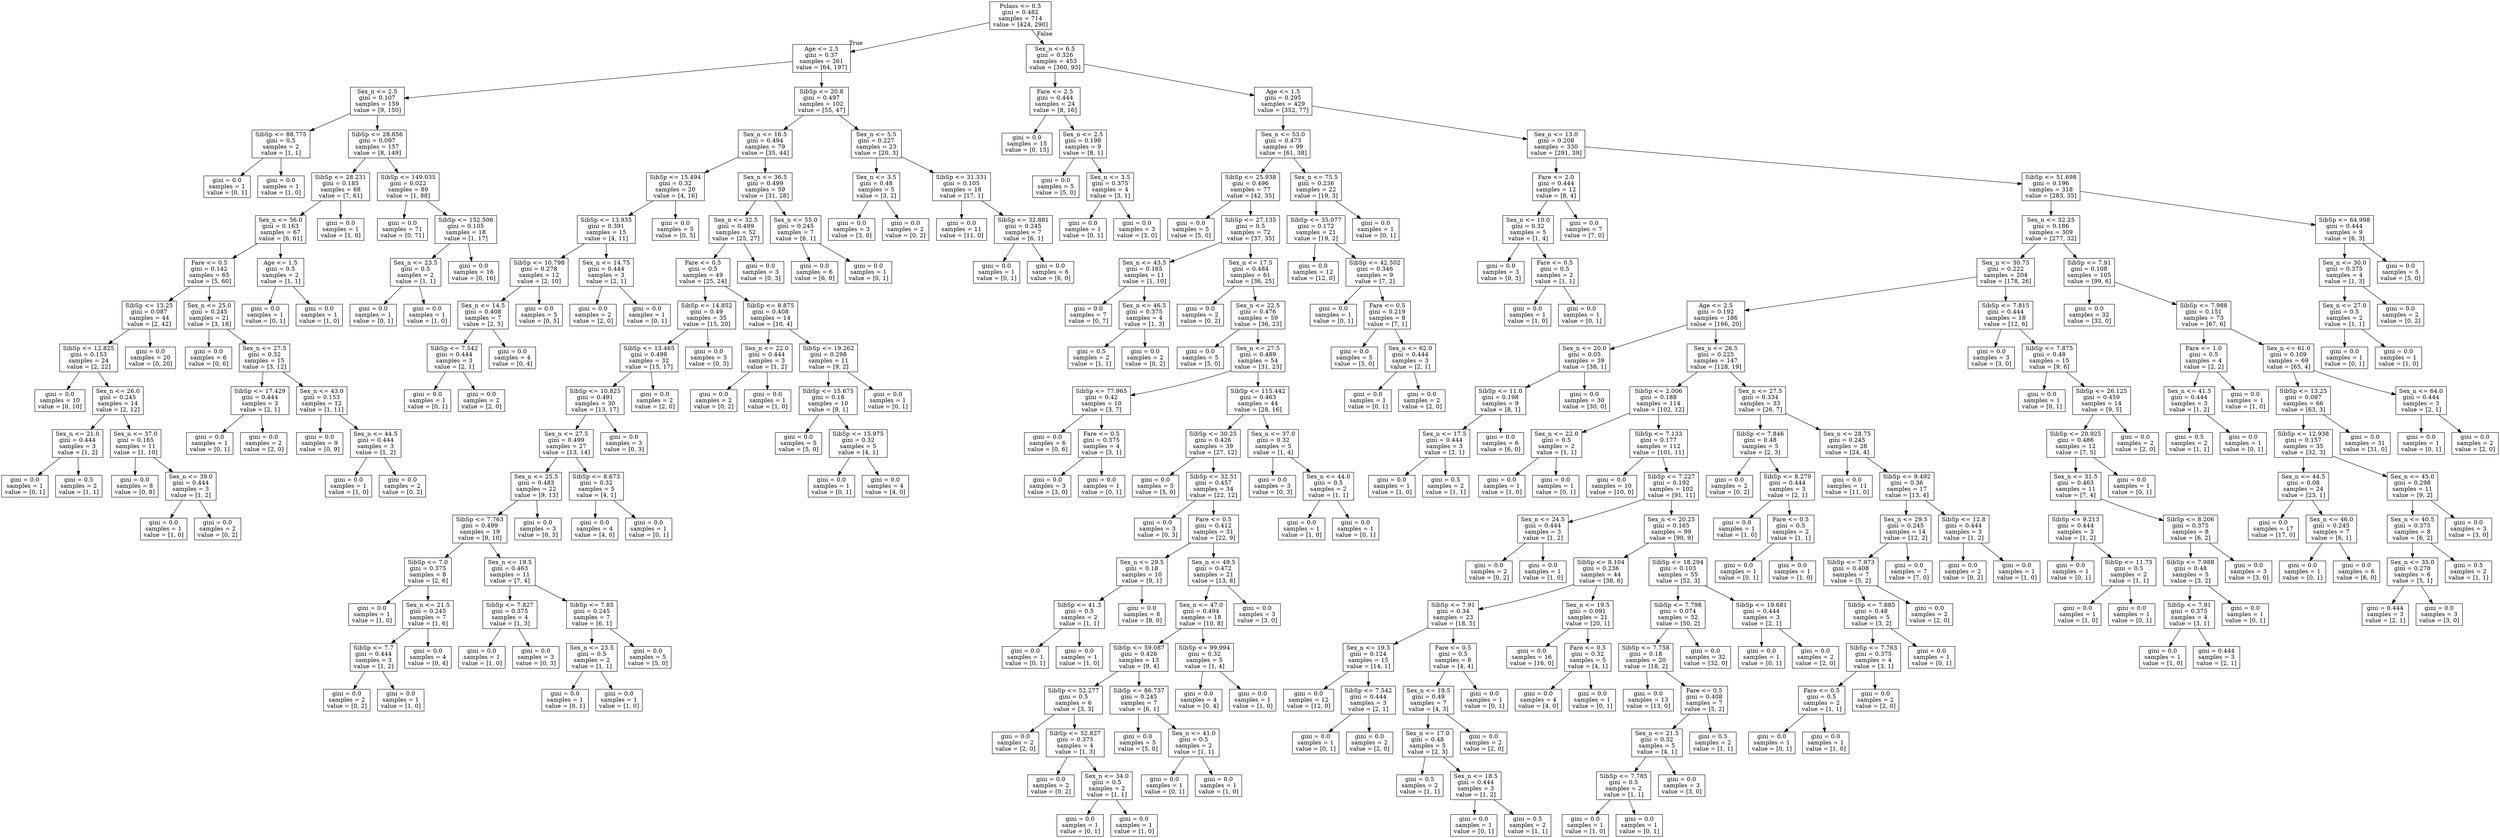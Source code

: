 digraph Tree {
node [shape=box] ;
0 [label="Pclass <= 0.5\ngini = 0.482\nsamples = 714\nvalue = [424, 290]"] ;
1 [label="Age <= 2.5\ngini = 0.37\nsamples = 261\nvalue = [64, 197]"] ;
0 -> 1 [labeldistance=2.5, labelangle=45, headlabel="True"] ;
2 [label="Sex_n <= 2.5\ngini = 0.107\nsamples = 159\nvalue = [9, 150]"] ;
1 -> 2 ;
3 [label="SibSp <= 88.775\ngini = 0.5\nsamples = 2\nvalue = [1, 1]"] ;
2 -> 3 ;
4 [label="gini = 0.0\nsamples = 1\nvalue = [0, 1]"] ;
3 -> 4 ;
5 [label="gini = 0.0\nsamples = 1\nvalue = [1, 0]"] ;
3 -> 5 ;
6 [label="SibSp <= 28.856\ngini = 0.097\nsamples = 157\nvalue = [8, 149]"] ;
2 -> 6 ;
7 [label="SibSp <= 28.231\ngini = 0.185\nsamples = 68\nvalue = [7, 61]"] ;
6 -> 7 ;
8 [label="Sex_n <= 56.0\ngini = 0.163\nsamples = 67\nvalue = [6, 61]"] ;
7 -> 8 ;
9 [label="Fare <= 0.5\ngini = 0.142\nsamples = 65\nvalue = [5, 60]"] ;
8 -> 9 ;
10 [label="SibSp <= 13.25\ngini = 0.087\nsamples = 44\nvalue = [2, 42]"] ;
9 -> 10 ;
11 [label="SibSp <= 12.825\ngini = 0.153\nsamples = 24\nvalue = [2, 22]"] ;
10 -> 11 ;
12 [label="gini = 0.0\nsamples = 10\nvalue = [0, 10]"] ;
11 -> 12 ;
13 [label="Sex_n <= 26.0\ngini = 0.245\nsamples = 14\nvalue = [2, 12]"] ;
11 -> 13 ;
14 [label="Sex_n <= 21.0\ngini = 0.444\nsamples = 3\nvalue = [1, 2]"] ;
13 -> 14 ;
15 [label="gini = 0.0\nsamples = 1\nvalue = [0, 1]"] ;
14 -> 15 ;
16 [label="gini = 0.5\nsamples = 2\nvalue = [1, 1]"] ;
14 -> 16 ;
17 [label="Sex_n <= 37.0\ngini = 0.165\nsamples = 11\nvalue = [1, 10]"] ;
13 -> 17 ;
18 [label="gini = 0.0\nsamples = 8\nvalue = [0, 8]"] ;
17 -> 18 ;
19 [label="Sex_n <= 39.0\ngini = 0.444\nsamples = 3\nvalue = [1, 2]"] ;
17 -> 19 ;
20 [label="gini = 0.0\nsamples = 1\nvalue = [1, 0]"] ;
19 -> 20 ;
21 [label="gini = 0.0\nsamples = 2\nvalue = [0, 2]"] ;
19 -> 21 ;
22 [label="gini = 0.0\nsamples = 20\nvalue = [0, 20]"] ;
10 -> 22 ;
23 [label="Sex_n <= 25.0\ngini = 0.245\nsamples = 21\nvalue = [3, 18]"] ;
9 -> 23 ;
24 [label="gini = 0.0\nsamples = 6\nvalue = [0, 6]"] ;
23 -> 24 ;
25 [label="Sex_n <= 27.5\ngini = 0.32\nsamples = 15\nvalue = [3, 12]"] ;
23 -> 25 ;
26 [label="SibSp <= 17.429\ngini = 0.444\nsamples = 3\nvalue = [2, 1]"] ;
25 -> 26 ;
27 [label="gini = 0.0\nsamples = 1\nvalue = [0, 1]"] ;
26 -> 27 ;
28 [label="gini = 0.0\nsamples = 2\nvalue = [2, 0]"] ;
26 -> 28 ;
29 [label="Sex_n <= 43.0\ngini = 0.153\nsamples = 12\nvalue = [1, 11]"] ;
25 -> 29 ;
30 [label="gini = 0.0\nsamples = 9\nvalue = [0, 9]"] ;
29 -> 30 ;
31 [label="Sex_n <= 44.5\ngini = 0.444\nsamples = 3\nvalue = [1, 2]"] ;
29 -> 31 ;
32 [label="gini = 0.0\nsamples = 1\nvalue = [1, 0]"] ;
31 -> 32 ;
33 [label="gini = 0.0\nsamples = 2\nvalue = [0, 2]"] ;
31 -> 33 ;
34 [label="Age <= 1.5\ngini = 0.5\nsamples = 2\nvalue = [1, 1]"] ;
8 -> 34 ;
35 [label="gini = 0.0\nsamples = 1\nvalue = [0, 1]"] ;
34 -> 35 ;
36 [label="gini = 0.0\nsamples = 1\nvalue = [1, 0]"] ;
34 -> 36 ;
37 [label="gini = 0.0\nsamples = 1\nvalue = [1, 0]"] ;
7 -> 37 ;
38 [label="SibSp <= 149.035\ngini = 0.022\nsamples = 89\nvalue = [1, 88]"] ;
6 -> 38 ;
39 [label="gini = 0.0\nsamples = 71\nvalue = [0, 71]"] ;
38 -> 39 ;
40 [label="SibSp <= 152.506\ngini = 0.105\nsamples = 18\nvalue = [1, 17]"] ;
38 -> 40 ;
41 [label="Sex_n <= 23.5\ngini = 0.5\nsamples = 2\nvalue = [1, 1]"] ;
40 -> 41 ;
42 [label="gini = 0.0\nsamples = 1\nvalue = [0, 1]"] ;
41 -> 42 ;
43 [label="gini = 0.0\nsamples = 1\nvalue = [1, 0]"] ;
41 -> 43 ;
44 [label="gini = 0.0\nsamples = 16\nvalue = [0, 16]"] ;
40 -> 44 ;
45 [label="SibSp <= 20.8\ngini = 0.497\nsamples = 102\nvalue = [55, 47]"] ;
1 -> 45 ;
46 [label="Sex_n <= 16.5\ngini = 0.494\nsamples = 79\nvalue = [35, 44]"] ;
45 -> 46 ;
47 [label="SibSp <= 15.494\ngini = 0.32\nsamples = 20\nvalue = [4, 16]"] ;
46 -> 47 ;
48 [label="SibSp <= 13.935\ngini = 0.391\nsamples = 15\nvalue = [4, 11]"] ;
47 -> 48 ;
49 [label="SibSp <= 10.798\ngini = 0.278\nsamples = 12\nvalue = [2, 10]"] ;
48 -> 49 ;
50 [label="Sex_n <= 14.5\ngini = 0.408\nsamples = 7\nvalue = [2, 5]"] ;
49 -> 50 ;
51 [label="SibSp <= 7.542\ngini = 0.444\nsamples = 3\nvalue = [2, 1]"] ;
50 -> 51 ;
52 [label="gini = 0.0\nsamples = 1\nvalue = [0, 1]"] ;
51 -> 52 ;
53 [label="gini = 0.0\nsamples = 2\nvalue = [2, 0]"] ;
51 -> 53 ;
54 [label="gini = 0.0\nsamples = 4\nvalue = [0, 4]"] ;
50 -> 54 ;
55 [label="gini = 0.0\nsamples = 5\nvalue = [0, 5]"] ;
49 -> 55 ;
56 [label="Sex_n <= 14.75\ngini = 0.444\nsamples = 3\nvalue = [2, 1]"] ;
48 -> 56 ;
57 [label="gini = 0.0\nsamples = 2\nvalue = [2, 0]"] ;
56 -> 57 ;
58 [label="gini = 0.0\nsamples = 1\nvalue = [0, 1]"] ;
56 -> 58 ;
59 [label="gini = 0.0\nsamples = 5\nvalue = [0, 5]"] ;
47 -> 59 ;
60 [label="Sex_n <= 36.5\ngini = 0.499\nsamples = 59\nvalue = [31, 28]"] ;
46 -> 60 ;
61 [label="Sex_n <= 32.5\ngini = 0.499\nsamples = 52\nvalue = [25, 27]"] ;
60 -> 61 ;
62 [label="Fare <= 0.5\ngini = 0.5\nsamples = 49\nvalue = [25, 24]"] ;
61 -> 62 ;
63 [label="SibSp <= 14.852\ngini = 0.49\nsamples = 35\nvalue = [15, 20]"] ;
62 -> 63 ;
64 [label="SibSp <= 13.465\ngini = 0.498\nsamples = 32\nvalue = [15, 17]"] ;
63 -> 64 ;
65 [label="SibSp <= 10.825\ngini = 0.491\nsamples = 30\nvalue = [13, 17]"] ;
64 -> 65 ;
66 [label="Sex_n <= 27.5\ngini = 0.499\nsamples = 27\nvalue = [13, 14]"] ;
65 -> 66 ;
67 [label="Sex_n <= 25.5\ngini = 0.483\nsamples = 22\nvalue = [9, 13]"] ;
66 -> 67 ;
68 [label="SibSp <= 7.763\ngini = 0.499\nsamples = 19\nvalue = [9, 10]"] ;
67 -> 68 ;
69 [label="SibSp <= 7.0\ngini = 0.375\nsamples = 8\nvalue = [2, 6]"] ;
68 -> 69 ;
70 [label="gini = 0.0\nsamples = 1\nvalue = [1, 0]"] ;
69 -> 70 ;
71 [label="Sex_n <= 21.5\ngini = 0.245\nsamples = 7\nvalue = [1, 6]"] ;
69 -> 71 ;
72 [label="SibSp <= 7.7\ngini = 0.444\nsamples = 3\nvalue = [1, 2]"] ;
71 -> 72 ;
73 [label="gini = 0.0\nsamples = 2\nvalue = [0, 2]"] ;
72 -> 73 ;
74 [label="gini = 0.0\nsamples = 1\nvalue = [1, 0]"] ;
72 -> 74 ;
75 [label="gini = 0.0\nsamples = 4\nvalue = [0, 4]"] ;
71 -> 75 ;
76 [label="Sex_n <= 19.5\ngini = 0.463\nsamples = 11\nvalue = [7, 4]"] ;
68 -> 76 ;
77 [label="SibSp <= 7.827\ngini = 0.375\nsamples = 4\nvalue = [1, 3]"] ;
76 -> 77 ;
78 [label="gini = 0.0\nsamples = 1\nvalue = [1, 0]"] ;
77 -> 78 ;
79 [label="gini = 0.0\nsamples = 3\nvalue = [0, 3]"] ;
77 -> 79 ;
80 [label="SibSp <= 7.85\ngini = 0.245\nsamples = 7\nvalue = [6, 1]"] ;
76 -> 80 ;
81 [label="Sex_n <= 23.5\ngini = 0.5\nsamples = 2\nvalue = [1, 1]"] ;
80 -> 81 ;
82 [label="gini = 0.0\nsamples = 1\nvalue = [0, 1]"] ;
81 -> 82 ;
83 [label="gini = 0.0\nsamples = 1\nvalue = [1, 0]"] ;
81 -> 83 ;
84 [label="gini = 0.0\nsamples = 5\nvalue = [5, 0]"] ;
80 -> 84 ;
85 [label="gini = 0.0\nsamples = 3\nvalue = [0, 3]"] ;
67 -> 85 ;
86 [label="SibSp <= 8.673\ngini = 0.32\nsamples = 5\nvalue = [4, 1]"] ;
66 -> 86 ;
87 [label="gini = 0.0\nsamples = 4\nvalue = [4, 0]"] ;
86 -> 87 ;
88 [label="gini = 0.0\nsamples = 1\nvalue = [0, 1]"] ;
86 -> 88 ;
89 [label="gini = 0.0\nsamples = 3\nvalue = [0, 3]"] ;
65 -> 89 ;
90 [label="gini = 0.0\nsamples = 2\nvalue = [2, 0]"] ;
64 -> 90 ;
91 [label="gini = 0.0\nsamples = 3\nvalue = [0, 3]"] ;
63 -> 91 ;
92 [label="SibSp <= 8.875\ngini = 0.408\nsamples = 14\nvalue = [10, 4]"] ;
62 -> 92 ;
93 [label="Sex_n <= 22.0\ngini = 0.444\nsamples = 3\nvalue = [1, 2]"] ;
92 -> 93 ;
94 [label="gini = 0.0\nsamples = 2\nvalue = [0, 2]"] ;
93 -> 94 ;
95 [label="gini = 0.0\nsamples = 1\nvalue = [1, 0]"] ;
93 -> 95 ;
96 [label="SibSp <= 19.262\ngini = 0.298\nsamples = 11\nvalue = [9, 2]"] ;
92 -> 96 ;
97 [label="SibSp <= 15.675\ngini = 0.18\nsamples = 10\nvalue = [9, 1]"] ;
96 -> 97 ;
98 [label="gini = 0.0\nsamples = 5\nvalue = [5, 0]"] ;
97 -> 98 ;
99 [label="SibSp <= 15.975\ngini = 0.32\nsamples = 5\nvalue = [4, 1]"] ;
97 -> 99 ;
100 [label="gini = 0.0\nsamples = 1\nvalue = [0, 1]"] ;
99 -> 100 ;
101 [label="gini = 0.0\nsamples = 4\nvalue = [4, 0]"] ;
99 -> 101 ;
102 [label="gini = 0.0\nsamples = 1\nvalue = [0, 1]"] ;
96 -> 102 ;
103 [label="gini = 0.0\nsamples = 3\nvalue = [0, 3]"] ;
61 -> 103 ;
104 [label="Sex_n <= 55.0\ngini = 0.245\nsamples = 7\nvalue = [6, 1]"] ;
60 -> 104 ;
105 [label="gini = 0.0\nsamples = 6\nvalue = [6, 0]"] ;
104 -> 105 ;
106 [label="gini = 0.0\nsamples = 1\nvalue = [0, 1]"] ;
104 -> 106 ;
107 [label="Sex_n <= 5.5\ngini = 0.227\nsamples = 23\nvalue = [20, 3]"] ;
45 -> 107 ;
108 [label="Sex_n <= 3.5\ngini = 0.48\nsamples = 5\nvalue = [3, 2]"] ;
107 -> 108 ;
109 [label="gini = 0.0\nsamples = 3\nvalue = [3, 0]"] ;
108 -> 109 ;
110 [label="gini = 0.0\nsamples = 2\nvalue = [0, 2]"] ;
108 -> 110 ;
111 [label="SibSp <= 31.331\ngini = 0.105\nsamples = 18\nvalue = [17, 1]"] ;
107 -> 111 ;
112 [label="gini = 0.0\nsamples = 11\nvalue = [11, 0]"] ;
111 -> 112 ;
113 [label="SibSp <= 32.881\ngini = 0.245\nsamples = 7\nvalue = [6, 1]"] ;
111 -> 113 ;
114 [label="gini = 0.0\nsamples = 1\nvalue = [0, 1]"] ;
113 -> 114 ;
115 [label="gini = 0.0\nsamples = 6\nvalue = [6, 0]"] ;
113 -> 115 ;
116 [label="Sex_n <= 6.5\ngini = 0.326\nsamples = 453\nvalue = [360, 93]"] ;
0 -> 116 [labeldistance=2.5, labelangle=-45, headlabel="False"] ;
117 [label="Fare <= 2.5\ngini = 0.444\nsamples = 24\nvalue = [8, 16]"] ;
116 -> 117 ;
118 [label="gini = 0.0\nsamples = 15\nvalue = [0, 15]"] ;
117 -> 118 ;
119 [label="Sex_n <= 2.5\ngini = 0.198\nsamples = 9\nvalue = [8, 1]"] ;
117 -> 119 ;
120 [label="gini = 0.0\nsamples = 5\nvalue = [5, 0]"] ;
119 -> 120 ;
121 [label="Sex_n <= 3.5\ngini = 0.375\nsamples = 4\nvalue = [3, 1]"] ;
119 -> 121 ;
122 [label="gini = 0.0\nsamples = 1\nvalue = [0, 1]"] ;
121 -> 122 ;
123 [label="gini = 0.0\nsamples = 3\nvalue = [3, 0]"] ;
121 -> 123 ;
124 [label="Age <= 1.5\ngini = 0.295\nsamples = 429\nvalue = [352, 77]"] ;
116 -> 124 ;
125 [label="Sex_n <= 53.0\ngini = 0.473\nsamples = 99\nvalue = [61, 38]"] ;
124 -> 125 ;
126 [label="SibSp <= 25.938\ngini = 0.496\nsamples = 77\nvalue = [42, 35]"] ;
125 -> 126 ;
127 [label="gini = 0.0\nsamples = 5\nvalue = [5, 0]"] ;
126 -> 127 ;
128 [label="SibSp <= 27.135\ngini = 0.5\nsamples = 72\nvalue = [37, 35]"] ;
126 -> 128 ;
129 [label="Sex_n <= 43.5\ngini = 0.165\nsamples = 11\nvalue = [1, 10]"] ;
128 -> 129 ;
130 [label="gini = 0.0\nsamples = 7\nvalue = [0, 7]"] ;
129 -> 130 ;
131 [label="Sex_n <= 46.5\ngini = 0.375\nsamples = 4\nvalue = [1, 3]"] ;
129 -> 131 ;
132 [label="gini = 0.5\nsamples = 2\nvalue = [1, 1]"] ;
131 -> 132 ;
133 [label="gini = 0.0\nsamples = 2\nvalue = [0, 2]"] ;
131 -> 133 ;
134 [label="Sex_n <= 17.5\ngini = 0.484\nsamples = 61\nvalue = [36, 25]"] ;
128 -> 134 ;
135 [label="gini = 0.0\nsamples = 2\nvalue = [0, 2]"] ;
134 -> 135 ;
136 [label="Sex_n <= 22.5\ngini = 0.476\nsamples = 59\nvalue = [36, 23]"] ;
134 -> 136 ;
137 [label="gini = 0.0\nsamples = 5\nvalue = [5, 0]"] ;
136 -> 137 ;
138 [label="Sex_n <= 27.5\ngini = 0.489\nsamples = 54\nvalue = [31, 23]"] ;
136 -> 138 ;
139 [label="SibSp <= 77.965\ngini = 0.42\nsamples = 10\nvalue = [3, 7]"] ;
138 -> 139 ;
140 [label="gini = 0.0\nsamples = 6\nvalue = [0, 6]"] ;
139 -> 140 ;
141 [label="Fare <= 0.5\ngini = 0.375\nsamples = 4\nvalue = [3, 1]"] ;
139 -> 141 ;
142 [label="gini = 0.0\nsamples = 3\nvalue = [3, 0]"] ;
141 -> 142 ;
143 [label="gini = 0.0\nsamples = 1\nvalue = [0, 1]"] ;
141 -> 143 ;
144 [label="SibSp <= 115.442\ngini = 0.463\nsamples = 44\nvalue = [28, 16]"] ;
138 -> 144 ;
145 [label="SibSp <= 30.25\ngini = 0.426\nsamples = 39\nvalue = [27, 12]"] ;
144 -> 145 ;
146 [label="gini = 0.0\nsamples = 5\nvalue = [5, 0]"] ;
145 -> 146 ;
147 [label="SibSp <= 32.51\ngini = 0.457\nsamples = 34\nvalue = [22, 12]"] ;
145 -> 147 ;
148 [label="gini = 0.0\nsamples = 3\nvalue = [0, 3]"] ;
147 -> 148 ;
149 [label="Fare <= 0.5\ngini = 0.412\nsamples = 31\nvalue = [22, 9]"] ;
147 -> 149 ;
150 [label="Sex_n <= 29.5\ngini = 0.18\nsamples = 10\nvalue = [9, 1]"] ;
149 -> 150 ;
151 [label="SibSp <= 41.3\ngini = 0.5\nsamples = 2\nvalue = [1, 1]"] ;
150 -> 151 ;
152 [label="gini = 0.0\nsamples = 1\nvalue = [0, 1]"] ;
151 -> 152 ;
153 [label="gini = 0.0\nsamples = 1\nvalue = [1, 0]"] ;
151 -> 153 ;
154 [label="gini = 0.0\nsamples = 8\nvalue = [8, 0]"] ;
150 -> 154 ;
155 [label="Sex_n <= 49.5\ngini = 0.472\nsamples = 21\nvalue = [13, 8]"] ;
149 -> 155 ;
156 [label="Sex_n <= 47.0\ngini = 0.494\nsamples = 18\nvalue = [10, 8]"] ;
155 -> 156 ;
157 [label="SibSp <= 59.087\ngini = 0.426\nsamples = 13\nvalue = [9, 4]"] ;
156 -> 157 ;
158 [label="SibSp <= 52.277\ngini = 0.5\nsamples = 6\nvalue = [3, 3]"] ;
157 -> 158 ;
159 [label="gini = 0.0\nsamples = 2\nvalue = [2, 0]"] ;
158 -> 159 ;
160 [label="SibSp <= 52.827\ngini = 0.375\nsamples = 4\nvalue = [1, 3]"] ;
158 -> 160 ;
161 [label="gini = 0.0\nsamples = 2\nvalue = [0, 2]"] ;
160 -> 161 ;
162 [label="Sex_n <= 34.0\ngini = 0.5\nsamples = 2\nvalue = [1, 1]"] ;
160 -> 162 ;
163 [label="gini = 0.0\nsamples = 1\nvalue = [0, 1]"] ;
162 -> 163 ;
164 [label="gini = 0.0\nsamples = 1\nvalue = [1, 0]"] ;
162 -> 164 ;
165 [label="SibSp <= 86.737\ngini = 0.245\nsamples = 7\nvalue = [6, 1]"] ;
157 -> 165 ;
166 [label="gini = 0.0\nsamples = 5\nvalue = [5, 0]"] ;
165 -> 166 ;
167 [label="Sex_n <= 41.0\ngini = 0.5\nsamples = 2\nvalue = [1, 1]"] ;
165 -> 167 ;
168 [label="gini = 0.0\nsamples = 1\nvalue = [0, 1]"] ;
167 -> 168 ;
169 [label="gini = 0.0\nsamples = 1\nvalue = [1, 0]"] ;
167 -> 169 ;
170 [label="SibSp <= 99.994\ngini = 0.32\nsamples = 5\nvalue = [1, 4]"] ;
156 -> 170 ;
171 [label="gini = 0.0\nsamples = 4\nvalue = [0, 4]"] ;
170 -> 171 ;
172 [label="gini = 0.0\nsamples = 1\nvalue = [1, 0]"] ;
170 -> 172 ;
173 [label="gini = 0.0\nsamples = 3\nvalue = [3, 0]"] ;
155 -> 173 ;
174 [label="Sex_n <= 37.0\ngini = 0.32\nsamples = 5\nvalue = [1, 4]"] ;
144 -> 174 ;
175 [label="gini = 0.0\nsamples = 3\nvalue = [0, 3]"] ;
174 -> 175 ;
176 [label="Sex_n <= 44.0\ngini = 0.5\nsamples = 2\nvalue = [1, 1]"] ;
174 -> 176 ;
177 [label="gini = 0.0\nsamples = 1\nvalue = [1, 0]"] ;
176 -> 177 ;
178 [label="gini = 0.0\nsamples = 1\nvalue = [0, 1]"] ;
176 -> 178 ;
179 [label="Sex_n <= 75.5\ngini = 0.236\nsamples = 22\nvalue = [19, 3]"] ;
125 -> 179 ;
180 [label="SibSp <= 35.077\ngini = 0.172\nsamples = 21\nvalue = [19, 2]"] ;
179 -> 180 ;
181 [label="gini = 0.0\nsamples = 12\nvalue = [12, 0]"] ;
180 -> 181 ;
182 [label="SibSp <= 42.502\ngini = 0.346\nsamples = 9\nvalue = [7, 2]"] ;
180 -> 182 ;
183 [label="gini = 0.0\nsamples = 1\nvalue = [0, 1]"] ;
182 -> 183 ;
184 [label="Fare <= 0.5\ngini = 0.219\nsamples = 8\nvalue = [7, 1]"] ;
182 -> 184 ;
185 [label="gini = 0.0\nsamples = 5\nvalue = [5, 0]"] ;
184 -> 185 ;
186 [label="Sex_n <= 62.0\ngini = 0.444\nsamples = 3\nvalue = [2, 1]"] ;
184 -> 186 ;
187 [label="gini = 0.0\nsamples = 1\nvalue = [0, 1]"] ;
186 -> 187 ;
188 [label="gini = 0.0\nsamples = 2\nvalue = [2, 0]"] ;
186 -> 188 ;
189 [label="gini = 0.0\nsamples = 1\nvalue = [0, 1]"] ;
179 -> 189 ;
190 [label="Sex_n <= 13.0\ngini = 0.208\nsamples = 330\nvalue = [291, 39]"] ;
124 -> 190 ;
191 [label="Fare <= 2.0\ngini = 0.444\nsamples = 12\nvalue = [8, 4]"] ;
190 -> 191 ;
192 [label="Sex_n <= 10.0\ngini = 0.32\nsamples = 5\nvalue = [1, 4]"] ;
191 -> 192 ;
193 [label="gini = 0.0\nsamples = 3\nvalue = [0, 3]"] ;
192 -> 193 ;
194 [label="Fare <= 0.5\ngini = 0.5\nsamples = 2\nvalue = [1, 1]"] ;
192 -> 194 ;
195 [label="gini = 0.0\nsamples = 1\nvalue = [1, 0]"] ;
194 -> 195 ;
196 [label="gini = 0.0\nsamples = 1\nvalue = [0, 1]"] ;
194 -> 196 ;
197 [label="gini = 0.0\nsamples = 7\nvalue = [7, 0]"] ;
191 -> 197 ;
198 [label="SibSp <= 51.698\ngini = 0.196\nsamples = 318\nvalue = [283, 35]"] ;
190 -> 198 ;
199 [label="Sex_n <= 32.25\ngini = 0.186\nsamples = 309\nvalue = [277, 32]"] ;
198 -> 199 ;
200 [label="Sex_n <= 30.75\ngini = 0.222\nsamples = 204\nvalue = [178, 26]"] ;
199 -> 200 ;
201 [label="Age <= 2.5\ngini = 0.192\nsamples = 186\nvalue = [166, 20]"] ;
200 -> 201 ;
202 [label="Sex_n <= 20.0\ngini = 0.05\nsamples = 39\nvalue = [38, 1]"] ;
201 -> 202 ;
203 [label="SibSp <= 11.0\ngini = 0.198\nsamples = 9\nvalue = [8, 1]"] ;
202 -> 203 ;
204 [label="Sex_n <= 17.5\ngini = 0.444\nsamples = 3\nvalue = [2, 1]"] ;
203 -> 204 ;
205 [label="gini = 0.0\nsamples = 1\nvalue = [1, 0]"] ;
204 -> 205 ;
206 [label="gini = 0.5\nsamples = 2\nvalue = [1, 1]"] ;
204 -> 206 ;
207 [label="gini = 0.0\nsamples = 6\nvalue = [6, 0]"] ;
203 -> 207 ;
208 [label="gini = 0.0\nsamples = 30\nvalue = [30, 0]"] ;
202 -> 208 ;
209 [label="Sex_n <= 26.5\ngini = 0.225\nsamples = 147\nvalue = [128, 19]"] ;
201 -> 209 ;
210 [label="SibSp <= 2.006\ngini = 0.188\nsamples = 114\nvalue = [102, 12]"] ;
209 -> 210 ;
211 [label="Sex_n <= 22.0\ngini = 0.5\nsamples = 2\nvalue = [1, 1]"] ;
210 -> 211 ;
212 [label="gini = 0.0\nsamples = 1\nvalue = [1, 0]"] ;
211 -> 212 ;
213 [label="gini = 0.0\nsamples = 1\nvalue = [0, 1]"] ;
211 -> 213 ;
214 [label="SibSp <= 7.133\ngini = 0.177\nsamples = 112\nvalue = [101, 11]"] ;
210 -> 214 ;
215 [label="gini = 0.0\nsamples = 10\nvalue = [10, 0]"] ;
214 -> 215 ;
216 [label="SibSp <= 7.227\ngini = 0.192\nsamples = 102\nvalue = [91, 11]"] ;
214 -> 216 ;
217 [label="Sex_n <= 24.5\ngini = 0.444\nsamples = 3\nvalue = [1, 2]"] ;
216 -> 217 ;
218 [label="gini = 0.0\nsamples = 2\nvalue = [0, 2]"] ;
217 -> 218 ;
219 [label="gini = 0.0\nsamples = 1\nvalue = [1, 0]"] ;
217 -> 219 ;
220 [label="Sex_n <= 20.25\ngini = 0.165\nsamples = 99\nvalue = [90, 9]"] ;
216 -> 220 ;
221 [label="SibSp <= 8.104\ngini = 0.236\nsamples = 44\nvalue = [38, 6]"] ;
220 -> 221 ;
222 [label="SibSp <= 7.91\ngini = 0.34\nsamples = 23\nvalue = [18, 5]"] ;
221 -> 222 ;
223 [label="Sex_n <= 19.5\ngini = 0.124\nsamples = 15\nvalue = [14, 1]"] ;
222 -> 223 ;
224 [label="gini = 0.0\nsamples = 12\nvalue = [12, 0]"] ;
223 -> 224 ;
225 [label="SibSp <= 7.542\ngini = 0.444\nsamples = 3\nvalue = [2, 1]"] ;
223 -> 225 ;
226 [label="gini = 0.0\nsamples = 1\nvalue = [0, 1]"] ;
225 -> 226 ;
227 [label="gini = 0.0\nsamples = 2\nvalue = [2, 0]"] ;
225 -> 227 ;
228 [label="Fare <= 0.5\ngini = 0.5\nsamples = 8\nvalue = [4, 4]"] ;
222 -> 228 ;
229 [label="Sex_n <= 19.5\ngini = 0.49\nsamples = 7\nvalue = [4, 3]"] ;
228 -> 229 ;
230 [label="Sex_n <= 17.0\ngini = 0.48\nsamples = 5\nvalue = [2, 3]"] ;
229 -> 230 ;
231 [label="gini = 0.5\nsamples = 2\nvalue = [1, 1]"] ;
230 -> 231 ;
232 [label="Sex_n <= 18.5\ngini = 0.444\nsamples = 3\nvalue = [1, 2]"] ;
230 -> 232 ;
233 [label="gini = 0.0\nsamples = 1\nvalue = [0, 1]"] ;
232 -> 233 ;
234 [label="gini = 0.5\nsamples = 2\nvalue = [1, 1]"] ;
232 -> 234 ;
235 [label="gini = 0.0\nsamples = 2\nvalue = [2, 0]"] ;
229 -> 235 ;
236 [label="gini = 0.0\nsamples = 1\nvalue = [0, 1]"] ;
228 -> 236 ;
237 [label="Sex_n <= 19.5\ngini = 0.091\nsamples = 21\nvalue = [20, 1]"] ;
221 -> 237 ;
238 [label="gini = 0.0\nsamples = 16\nvalue = [16, 0]"] ;
237 -> 238 ;
239 [label="Fare <= 0.5\ngini = 0.32\nsamples = 5\nvalue = [4, 1]"] ;
237 -> 239 ;
240 [label="gini = 0.0\nsamples = 4\nvalue = [4, 0]"] ;
239 -> 240 ;
241 [label="gini = 0.0\nsamples = 1\nvalue = [0, 1]"] ;
239 -> 241 ;
242 [label="SibSp <= 18.294\ngini = 0.103\nsamples = 55\nvalue = [52, 3]"] ;
220 -> 242 ;
243 [label="SibSp <= 7.798\ngini = 0.074\nsamples = 52\nvalue = [50, 2]"] ;
242 -> 243 ;
244 [label="SibSp <= 7.758\ngini = 0.18\nsamples = 20\nvalue = [18, 2]"] ;
243 -> 244 ;
245 [label="gini = 0.0\nsamples = 13\nvalue = [13, 0]"] ;
244 -> 245 ;
246 [label="Fare <= 0.5\ngini = 0.408\nsamples = 7\nvalue = [5, 2]"] ;
244 -> 246 ;
247 [label="Sex_n <= 21.5\ngini = 0.32\nsamples = 5\nvalue = [4, 1]"] ;
246 -> 247 ;
248 [label="SibSp <= 7.785\ngini = 0.5\nsamples = 2\nvalue = [1, 1]"] ;
247 -> 248 ;
249 [label="gini = 0.0\nsamples = 1\nvalue = [1, 0]"] ;
248 -> 249 ;
250 [label="gini = 0.0\nsamples = 1\nvalue = [0, 1]"] ;
248 -> 250 ;
251 [label="gini = 0.0\nsamples = 3\nvalue = [3, 0]"] ;
247 -> 251 ;
252 [label="gini = 0.5\nsamples = 2\nvalue = [1, 1]"] ;
246 -> 252 ;
253 [label="gini = 0.0\nsamples = 32\nvalue = [32, 0]"] ;
243 -> 253 ;
254 [label="SibSp <= 19.681\ngini = 0.444\nsamples = 3\nvalue = [2, 1]"] ;
242 -> 254 ;
255 [label="gini = 0.0\nsamples = 1\nvalue = [0, 1]"] ;
254 -> 255 ;
256 [label="gini = 0.0\nsamples = 2\nvalue = [2, 0]"] ;
254 -> 256 ;
257 [label="Sex_n <= 27.5\ngini = 0.334\nsamples = 33\nvalue = [26, 7]"] ;
209 -> 257 ;
258 [label="SibSp <= 7.846\ngini = 0.48\nsamples = 5\nvalue = [2, 3]"] ;
257 -> 258 ;
259 [label="gini = 0.0\nsamples = 2\nvalue = [0, 2]"] ;
258 -> 259 ;
260 [label="SibSp <= 8.279\ngini = 0.444\nsamples = 3\nvalue = [2, 1]"] ;
258 -> 260 ;
261 [label="gini = 0.0\nsamples = 1\nvalue = [1, 0]"] ;
260 -> 261 ;
262 [label="Fare <= 0.5\ngini = 0.5\nsamples = 2\nvalue = [1, 1]"] ;
260 -> 262 ;
263 [label="gini = 0.0\nsamples = 1\nvalue = [0, 1]"] ;
262 -> 263 ;
264 [label="gini = 0.0\nsamples = 1\nvalue = [1, 0]"] ;
262 -> 264 ;
265 [label="Sex_n <= 28.75\ngini = 0.245\nsamples = 28\nvalue = [24, 4]"] ;
257 -> 265 ;
266 [label="gini = 0.0\nsamples = 11\nvalue = [11, 0]"] ;
265 -> 266 ;
267 [label="SibSp <= 9.492\ngini = 0.36\nsamples = 17\nvalue = [13, 4]"] ;
265 -> 267 ;
268 [label="Sex_n <= 29.5\ngini = 0.245\nsamples = 14\nvalue = [12, 2]"] ;
267 -> 268 ;
269 [label="SibSp <= 7.973\ngini = 0.408\nsamples = 7\nvalue = [5, 2]"] ;
268 -> 269 ;
270 [label="SibSp <= 7.885\ngini = 0.48\nsamples = 5\nvalue = [3, 2]"] ;
269 -> 270 ;
271 [label="SibSp <= 7.763\ngini = 0.375\nsamples = 4\nvalue = [3, 1]"] ;
270 -> 271 ;
272 [label="Fare <= 0.5\ngini = 0.5\nsamples = 2\nvalue = [1, 1]"] ;
271 -> 272 ;
273 [label="gini = 0.0\nsamples = 1\nvalue = [0, 1]"] ;
272 -> 273 ;
274 [label="gini = 0.0\nsamples = 1\nvalue = [1, 0]"] ;
272 -> 274 ;
275 [label="gini = 0.0\nsamples = 2\nvalue = [2, 0]"] ;
271 -> 275 ;
276 [label="gini = 0.0\nsamples = 1\nvalue = [0, 1]"] ;
270 -> 276 ;
277 [label="gini = 0.0\nsamples = 2\nvalue = [2, 0]"] ;
269 -> 277 ;
278 [label="gini = 0.0\nsamples = 7\nvalue = [7, 0]"] ;
268 -> 278 ;
279 [label="SibSp <= 12.8\ngini = 0.444\nsamples = 3\nvalue = [1, 2]"] ;
267 -> 279 ;
280 [label="gini = 0.0\nsamples = 2\nvalue = [0, 2]"] ;
279 -> 280 ;
281 [label="gini = 0.0\nsamples = 1\nvalue = [1, 0]"] ;
279 -> 281 ;
282 [label="SibSp <= 7.815\ngini = 0.444\nsamples = 18\nvalue = [12, 6]"] ;
200 -> 282 ;
283 [label="gini = 0.0\nsamples = 3\nvalue = [3, 0]"] ;
282 -> 283 ;
284 [label="SibSp <= 7.875\ngini = 0.48\nsamples = 15\nvalue = [9, 6]"] ;
282 -> 284 ;
285 [label="gini = 0.0\nsamples = 1\nvalue = [0, 1]"] ;
284 -> 285 ;
286 [label="SibSp <= 26.125\ngini = 0.459\nsamples = 14\nvalue = [9, 5]"] ;
284 -> 286 ;
287 [label="SibSp <= 20.925\ngini = 0.486\nsamples = 12\nvalue = [7, 5]"] ;
286 -> 287 ;
288 [label="Sex_n <= 31.5\ngini = 0.463\nsamples = 11\nvalue = [7, 4]"] ;
287 -> 288 ;
289 [label="SibSp <= 9.213\ngini = 0.444\nsamples = 3\nvalue = [1, 2]"] ;
288 -> 289 ;
290 [label="gini = 0.0\nsamples = 1\nvalue = [0, 1]"] ;
289 -> 290 ;
291 [label="SibSp <= 11.75\ngini = 0.5\nsamples = 2\nvalue = [1, 1]"] ;
289 -> 291 ;
292 [label="gini = 0.0\nsamples = 1\nvalue = [1, 0]"] ;
291 -> 292 ;
293 [label="gini = 0.0\nsamples = 1\nvalue = [0, 1]"] ;
291 -> 293 ;
294 [label="SibSp <= 8.206\ngini = 0.375\nsamples = 8\nvalue = [6, 2]"] ;
288 -> 294 ;
295 [label="SibSp <= 7.988\ngini = 0.48\nsamples = 5\nvalue = [3, 2]"] ;
294 -> 295 ;
296 [label="SibSp <= 7.91\ngini = 0.375\nsamples = 4\nvalue = [3, 1]"] ;
295 -> 296 ;
297 [label="gini = 0.0\nsamples = 1\nvalue = [1, 0]"] ;
296 -> 297 ;
298 [label="gini = 0.444\nsamples = 3\nvalue = [2, 1]"] ;
296 -> 298 ;
299 [label="gini = 0.0\nsamples = 1\nvalue = [0, 1]"] ;
295 -> 299 ;
300 [label="gini = 0.0\nsamples = 3\nvalue = [3, 0]"] ;
294 -> 300 ;
301 [label="gini = 0.0\nsamples = 1\nvalue = [0, 1]"] ;
287 -> 301 ;
302 [label="gini = 0.0\nsamples = 2\nvalue = [2, 0]"] ;
286 -> 302 ;
303 [label="SibSp <= 7.91\ngini = 0.108\nsamples = 105\nvalue = [99, 6]"] ;
199 -> 303 ;
304 [label="gini = 0.0\nsamples = 32\nvalue = [32, 0]"] ;
303 -> 304 ;
305 [label="SibSp <= 7.988\ngini = 0.151\nsamples = 73\nvalue = [67, 6]"] ;
303 -> 305 ;
306 [label="Fare <= 1.0\ngini = 0.5\nsamples = 4\nvalue = [2, 2]"] ;
305 -> 306 ;
307 [label="Sex_n <= 41.5\ngini = 0.444\nsamples = 3\nvalue = [1, 2]"] ;
306 -> 307 ;
308 [label="gini = 0.5\nsamples = 2\nvalue = [1, 1]"] ;
307 -> 308 ;
309 [label="gini = 0.0\nsamples = 1\nvalue = [0, 1]"] ;
307 -> 309 ;
310 [label="gini = 0.0\nsamples = 1\nvalue = [1, 0]"] ;
306 -> 310 ;
311 [label="Sex_n <= 61.0\ngini = 0.109\nsamples = 69\nvalue = [65, 4]"] ;
305 -> 311 ;
312 [label="SibSp <= 13.25\ngini = 0.087\nsamples = 66\nvalue = [63, 3]"] ;
311 -> 312 ;
313 [label="SibSp <= 12.938\ngini = 0.157\nsamples = 35\nvalue = [32, 3]"] ;
312 -> 313 ;
314 [label="Sex_n <= 44.5\ngini = 0.08\nsamples = 24\nvalue = [23, 1]"] ;
313 -> 314 ;
315 [label="gini = 0.0\nsamples = 17\nvalue = [17, 0]"] ;
314 -> 315 ;
316 [label="Sex_n <= 46.0\ngini = 0.245\nsamples = 7\nvalue = [6, 1]"] ;
314 -> 316 ;
317 [label="gini = 0.0\nsamples = 1\nvalue = [0, 1]"] ;
316 -> 317 ;
318 [label="gini = 0.0\nsamples = 6\nvalue = [6, 0]"] ;
316 -> 318 ;
319 [label="Sex_n <= 45.0\ngini = 0.298\nsamples = 11\nvalue = [9, 2]"] ;
313 -> 319 ;
320 [label="Sex_n <= 40.5\ngini = 0.375\nsamples = 8\nvalue = [6, 2]"] ;
319 -> 320 ;
321 [label="Sex_n <= 35.0\ngini = 0.278\nsamples = 6\nvalue = [5, 1]"] ;
320 -> 321 ;
322 [label="gini = 0.444\nsamples = 3\nvalue = [2, 1]"] ;
321 -> 322 ;
323 [label="gini = 0.0\nsamples = 3\nvalue = [3, 0]"] ;
321 -> 323 ;
324 [label="gini = 0.5\nsamples = 2\nvalue = [1, 1]"] ;
320 -> 324 ;
325 [label="gini = 0.0\nsamples = 3\nvalue = [3, 0]"] ;
319 -> 325 ;
326 [label="gini = 0.0\nsamples = 31\nvalue = [31, 0]"] ;
312 -> 326 ;
327 [label="Sex_n <= 64.0\ngini = 0.444\nsamples = 3\nvalue = [2, 1]"] ;
311 -> 327 ;
328 [label="gini = 0.0\nsamples = 1\nvalue = [0, 1]"] ;
327 -> 328 ;
329 [label="gini = 0.0\nsamples = 2\nvalue = [2, 0]"] ;
327 -> 329 ;
330 [label="SibSp <= 64.998\ngini = 0.444\nsamples = 9\nvalue = [6, 3]"] ;
198 -> 330 ;
331 [label="Sex_n <= 30.0\ngini = 0.375\nsamples = 4\nvalue = [1, 3]"] ;
330 -> 331 ;
332 [label="Sex_n <= 27.0\ngini = 0.5\nsamples = 2\nvalue = [1, 1]"] ;
331 -> 332 ;
333 [label="gini = 0.0\nsamples = 1\nvalue = [0, 1]"] ;
332 -> 333 ;
334 [label="gini = 0.0\nsamples = 1\nvalue = [1, 0]"] ;
332 -> 334 ;
335 [label="gini = 0.0\nsamples = 2\nvalue = [0, 2]"] ;
331 -> 335 ;
336 [label="gini = 0.0\nsamples = 5\nvalue = [5, 0]"] ;
330 -> 336 ;
}